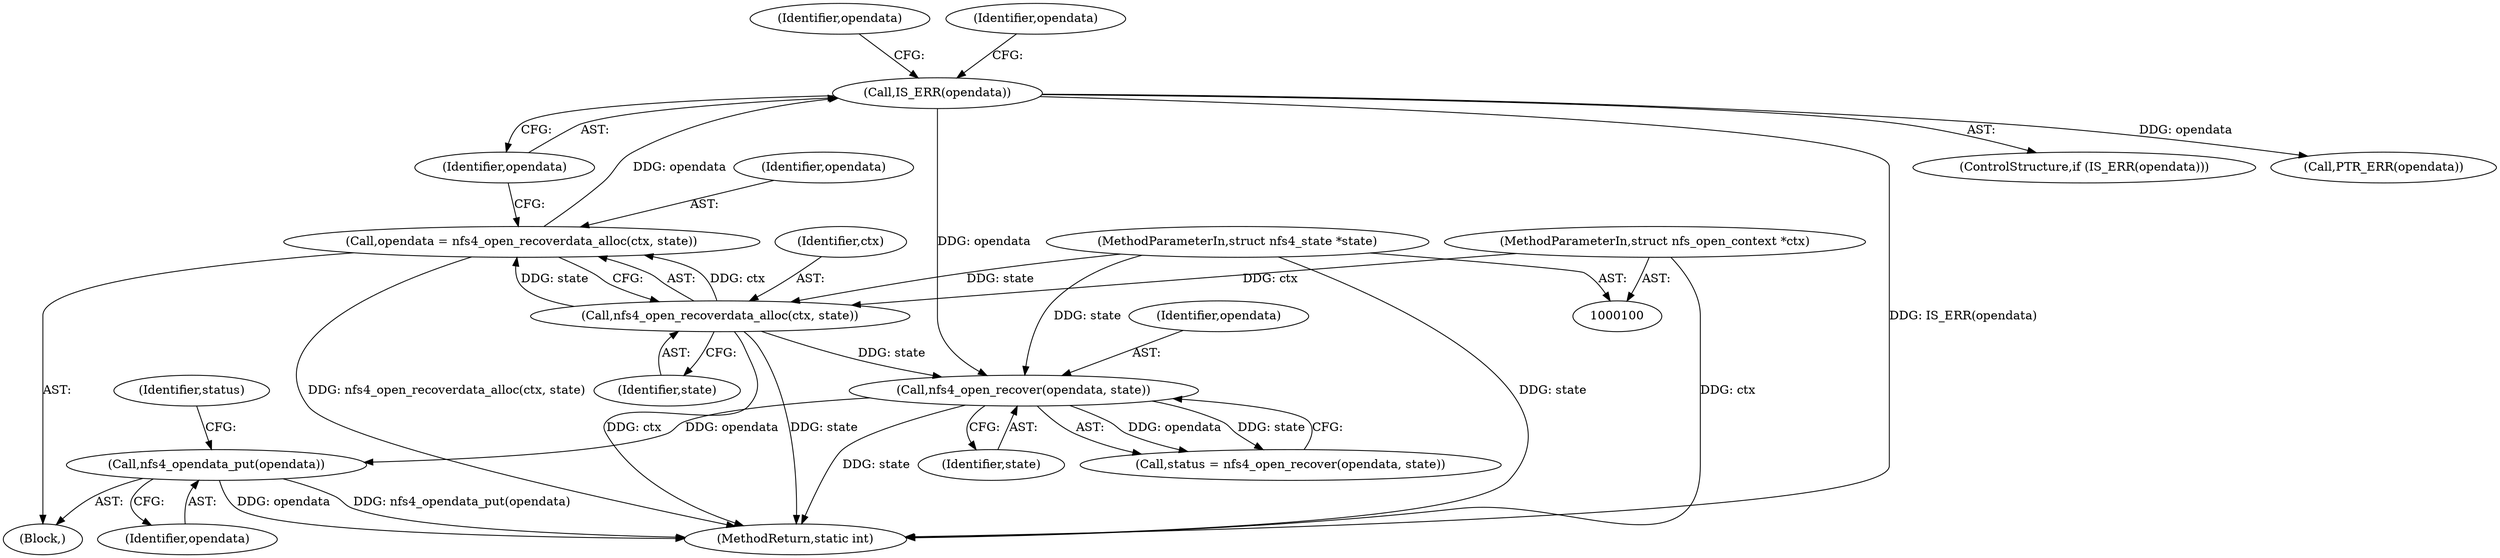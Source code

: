 digraph "0_linux_dc0b027dfadfcb8a5504f7d8052754bf8d501ab9_2@API" {
"1000182" [label="(Call,nfs4_opendata_put(opendata))"];
"1000179" [label="(Call,nfs4_open_recover(opendata, state))"];
"1000117" [label="(Call,IS_ERR(opendata))"];
"1000111" [label="(Call,opendata = nfs4_open_recoverdata_alloc(ctx, state))"];
"1000113" [label="(Call,nfs4_open_recoverdata_alloc(ctx, state))"];
"1000101" [label="(MethodParameterIn,struct nfs_open_context *ctx)"];
"1000102" [label="(MethodParameterIn,struct nfs4_state *state)"];
"1000113" [label="(Call,nfs4_open_recoverdata_alloc(ctx, state))"];
"1000185" [label="(Identifier,status)"];
"1000115" [label="(Identifier,state)"];
"1000186" [label="(MethodReturn,static int)"];
"1000183" [label="(Identifier,opendata)"];
"1000177" [label="(Call,status = nfs4_open_recover(opendata, state))"];
"1000114" [label="(Identifier,ctx)"];
"1000181" [label="(Identifier,state)"];
"1000116" [label="(ControlStructure,if (IS_ERR(opendata)))"];
"1000180" [label="(Identifier,opendata)"];
"1000125" [label="(Identifier,opendata)"];
"1000111" [label="(Call,opendata = nfs4_open_recoverdata_alloc(ctx, state))"];
"1000117" [label="(Call,IS_ERR(opendata))"];
"1000112" [label="(Identifier,opendata)"];
"1000103" [label="(Block,)"];
"1000120" [label="(Call,PTR_ERR(opendata))"];
"1000101" [label="(MethodParameterIn,struct nfs_open_context *ctx)"];
"1000179" [label="(Call,nfs4_open_recover(opendata, state))"];
"1000118" [label="(Identifier,opendata)"];
"1000121" [label="(Identifier,opendata)"];
"1000102" [label="(MethodParameterIn,struct nfs4_state *state)"];
"1000182" [label="(Call,nfs4_opendata_put(opendata))"];
"1000182" -> "1000103"  [label="AST: "];
"1000182" -> "1000183"  [label="CFG: "];
"1000183" -> "1000182"  [label="AST: "];
"1000185" -> "1000182"  [label="CFG: "];
"1000182" -> "1000186"  [label="DDG: nfs4_opendata_put(opendata)"];
"1000182" -> "1000186"  [label="DDG: opendata"];
"1000179" -> "1000182"  [label="DDG: opendata"];
"1000179" -> "1000177"  [label="AST: "];
"1000179" -> "1000181"  [label="CFG: "];
"1000180" -> "1000179"  [label="AST: "];
"1000181" -> "1000179"  [label="AST: "];
"1000177" -> "1000179"  [label="CFG: "];
"1000179" -> "1000186"  [label="DDG: state"];
"1000179" -> "1000177"  [label="DDG: opendata"];
"1000179" -> "1000177"  [label="DDG: state"];
"1000117" -> "1000179"  [label="DDG: opendata"];
"1000113" -> "1000179"  [label="DDG: state"];
"1000102" -> "1000179"  [label="DDG: state"];
"1000117" -> "1000116"  [label="AST: "];
"1000117" -> "1000118"  [label="CFG: "];
"1000118" -> "1000117"  [label="AST: "];
"1000121" -> "1000117"  [label="CFG: "];
"1000125" -> "1000117"  [label="CFG: "];
"1000117" -> "1000186"  [label="DDG: IS_ERR(opendata)"];
"1000111" -> "1000117"  [label="DDG: opendata"];
"1000117" -> "1000120"  [label="DDG: opendata"];
"1000111" -> "1000103"  [label="AST: "];
"1000111" -> "1000113"  [label="CFG: "];
"1000112" -> "1000111"  [label="AST: "];
"1000113" -> "1000111"  [label="AST: "];
"1000118" -> "1000111"  [label="CFG: "];
"1000111" -> "1000186"  [label="DDG: nfs4_open_recoverdata_alloc(ctx, state)"];
"1000113" -> "1000111"  [label="DDG: ctx"];
"1000113" -> "1000111"  [label="DDG: state"];
"1000113" -> "1000115"  [label="CFG: "];
"1000114" -> "1000113"  [label="AST: "];
"1000115" -> "1000113"  [label="AST: "];
"1000113" -> "1000186"  [label="DDG: ctx"];
"1000113" -> "1000186"  [label="DDG: state"];
"1000101" -> "1000113"  [label="DDG: ctx"];
"1000102" -> "1000113"  [label="DDG: state"];
"1000101" -> "1000100"  [label="AST: "];
"1000101" -> "1000186"  [label="DDG: ctx"];
"1000102" -> "1000100"  [label="AST: "];
"1000102" -> "1000186"  [label="DDG: state"];
}
